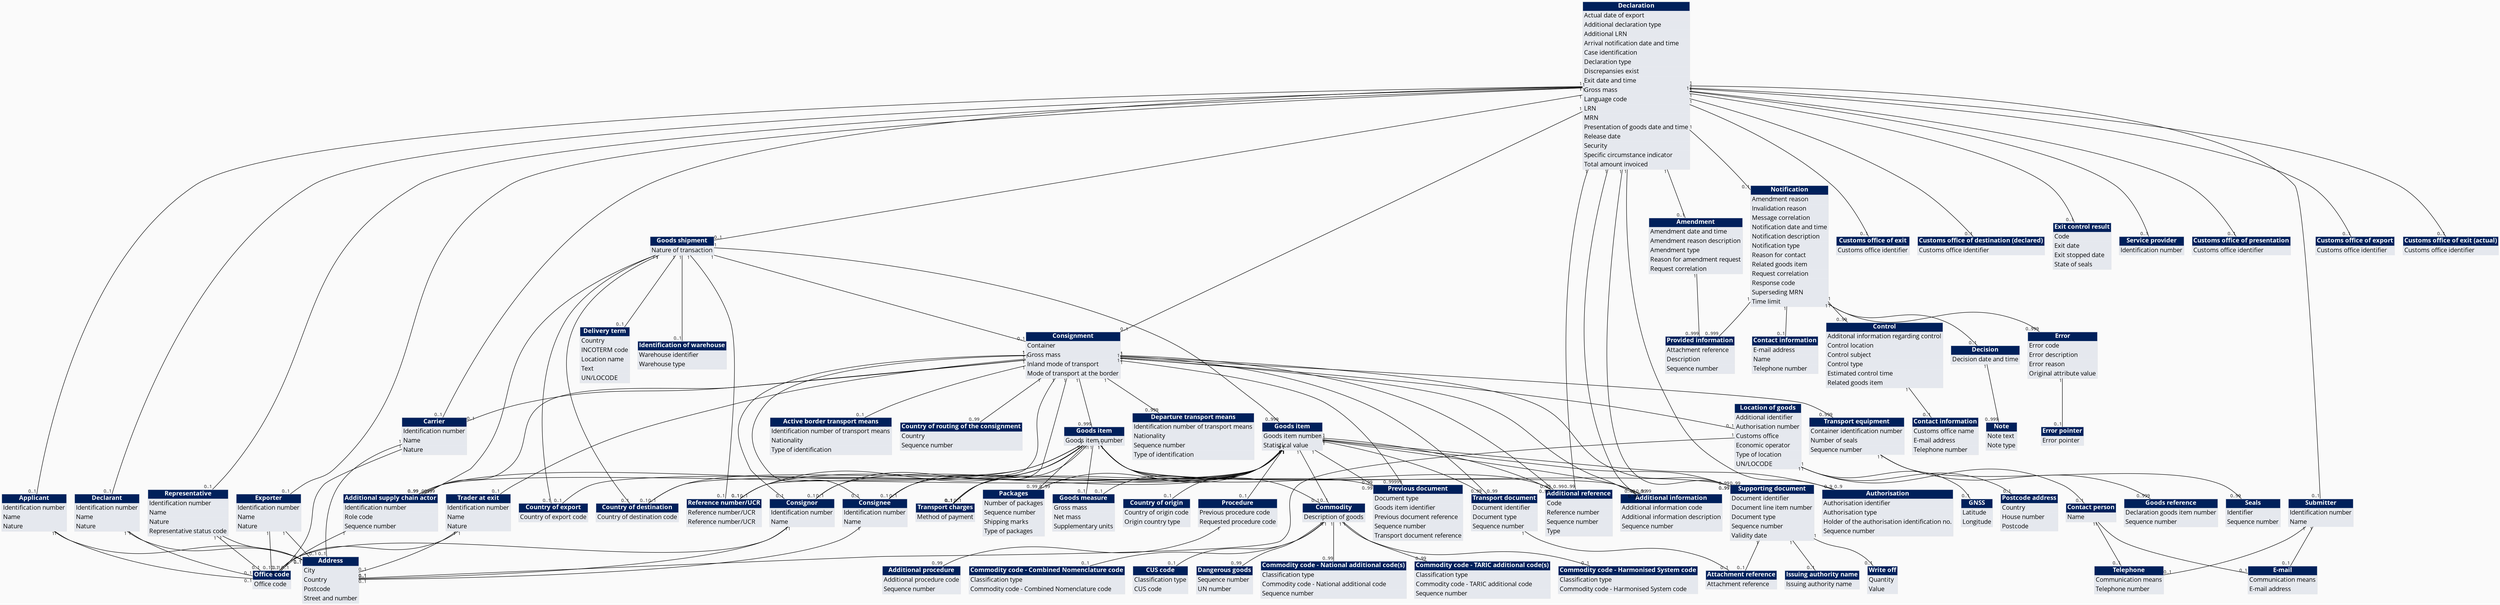 Graph ClassDiagram {
bgcolor="#fafafa"
node [shape=plain, fontname="Open Sans"]
edge [fontname="Open Sans" width="2"]
"FIg-134" -- "FIg-029" [headlabel="0..1" taillabel="1" fontsize=10]
"FIg-014" -- "FIg-012" [headlabel="0..999" taillabel="1" fontsize=10]
"FIg-038" -- "FIg-083" [headlabel="0..1" taillabel="1" fontsize=10]
"FIg-038" -- "FIg-029" [headlabel="0..1" taillabel="1" fontsize=10]
"FIg-048" -- "FIg-029" [headlabel="0..1" taillabel="1" fontsize=10]
"FIg-048" -- "FIg-083" [headlabel="0..1" taillabel="1" fontsize=10]
"FIg-045" -- "FIg-086" [headlabel="0..99" taillabel="1" fontsize=10]
"FIg-045" -- "FIg-081" [headlabel="0..1" taillabel="1" fontsize=10]
"FIg-045" -- "FIg-047" [headlabel="0..1" taillabel="1" fontsize=10]
"FIg-045" -- "FIg-087" [headlabel="0..1" taillabel="1" fontsize=10]
"FIg-045" -- "FIg-051" [headlabel="0..99" taillabel="1" fontsize=10]
"FIg-045" -- "FIg-088" [headlabel="0..99" taillabel="1" fontsize=10]
"FIg-055" -- "FIg-083" [headlabel="0..1" taillabel="1" fontsize=10]
"FIg-075" -- "FIg-126" [headlabel="0..1" taillabel="1" fontsize=10]
"FIg-075" -- "FIg-048" [headlabel="0..1" taillabel="1" fontsize=10]
"FIg-075" -- "FIg-134" [headlabel="0..99" taillabel="1" fontsize=10]
"FIg-075" -- "FIg-090" [headlabel="0..999" taillabel="1" fontsize=10]
"FIg-075" -- "FIg-129" [headlabel="0..1" taillabel="1" fontsize=10]
"FIg-075" -- "FIg-085" [headlabel="0..1" taillabel="1" fontsize=10]
"FIg-075" -- "FIg-122" [headlabel="0..99" taillabel="1" fontsize=10]
"FIg-075" -- "FIg-068" [headlabel="0..99" taillabel="1" fontsize=10]
"FIg-075" -- "FIg-111" [headlabel="0..99" taillabel="1" fontsize=10]
"FIg-075" -- "FIg-044" [headlabel="0..999" taillabel="1" fontsize=10]
"FIg-075" -- "FIg-049" [headlabel="0..999" taillabel="1" fontsize=10]
"FIg-075" -- "FIg-102" [headlabel="0..99" taillabel="1" fontsize=10]
"FIg-075" -- "FIg-136" [headlabel="0..99" taillabel="1" fontsize=10]
"FIg-075" -- "FIg-127" [headlabel="0..1" taillabel="1" fontsize=10]
"FIg-075" -- "FIg-128" [headlabel="0..1" taillabel="1" fontsize=10]
"FIg-075" -- "FIg-055" [headlabel="0..1" taillabel="1" fontsize=10]
"FIg-075" -- "FIg-135" [headlabel="0..99999" taillabel="1" fontsize=10]
"FIg-075" -- "FIg-095" [headlabel="0..1" taillabel="1" fontsize=10]
"FIg-129" -- "FIg-083" [headlabel="0..1" taillabel="1" fontsize=10]
"FIg-129" -- "FIg-029" [headlabel="0..1" taillabel="1" fontsize=10]
"FIg-072" -- "FIg-105" [headlabel="0..1" taillabel="1" fontsize=10]
"FIg-072" -- "FIg-043" [headlabel="0..1" taillabel="1" fontsize=10]
"FIg-019" -- "FIg-016" [headlabel="0..1" taillabel="1" fontsize=10]
"FIg-015" -- "FIg-011" [headlabel="0..999" taillabel="1" fontsize=10]
"FIg-036" -- "FIg-029" [headlabel="0..1" taillabel="1" fontsize=10]
"FIg-036" -- "FIg-083" [headlabel="0..1" taillabel="1" fontsize=10]
"FIg-001" -- "FIg-111" [headlabel="0..99" taillabel="1" fontsize=10]
"FIg-001" -- "FIg-014" [headlabel="0..1" taillabel="1" fontsize=10]
"FIg-001" -- "FIg-032" [headlabel="0..9" taillabel="1" fontsize=10]
"FIg-001" -- "FIg-138" [headlabel="0..1" taillabel="1" fontsize=10]
"FIg-001" -- "FIg-106" [headlabel="0..1" taillabel="1" fontsize=10]
"FIg-001" -- "FIg-048" [headlabel="0..1" taillabel="1" fontsize=10]
"FIg-001" -- "FIg-028" [headlabel="0..1" taillabel="1" fontsize=10]
"FIg-001" -- "FIg-036" [headlabel="0..1" taillabel="1" fontsize=10]
"FIg-001" -- "FIg-136" [headlabel="0..99" taillabel="1" fontsize=10]
"FIg-001" -- "FIg-102" [headlabel="0..99" taillabel="1" fontsize=10]
"FIg-001" -- "FIg-041" [headlabel="0..1" taillabel="1" fontsize=10]
"FIg-001" -- "FIg-119" [headlabel="0..1" taillabel="1" fontsize=10]
"FIg-001" -- "FIg-079" [headlabel="0..1" taillabel="1" fontsize=10]
"FIg-001" -- "FIg-116" [headlabel="0..1" taillabel="1" fontsize=10]
"FIg-001" -- "FIg-031" [headlabel="0..1" taillabel="1" fontsize=10]
"FIg-001" -- "FIg-026" [headlabel="0..1" taillabel="1" fontsize=10]
"FIg-001" -- "FIg-038" [headlabel="0..1" taillabel="1" fontsize=10]
"FIg-001" -- "FIg-115" [headlabel="0..1" taillabel="1" fontsize=10]
"FIg-001" -- "FIg-075" [headlabel="0..1" taillabel="1" fontsize=10]
"FIg-001" -- "FIg-033" [headlabel="0..1" taillabel="1" fontsize=10]
"FIg-001" -- "FIg-139" [headlabel="0..1" taillabel="1" fontsize=10]
"FIg-017" -- "FIg-023" [headlabel="0..1" taillabel="1" fontsize=10]
"FIg-033" -- "FIg-083" [headlabel="0..1" taillabel="1" fontsize=10]
"FIg-033" -- "FIg-029" [headlabel="0..1" taillabel="1" fontsize=10]
"FIg-090" -- "FIg-092" [headlabel="0..1" taillabel="1" fontsize=10]
"FIg-078" -- "FIg-134" [headlabel="0..99" taillabel="1" fontsize=10]
"FIg-090" -- "FIg-102" [headlabel="0..99" taillabel="1" fontsize=10]
"FIg-078" -- "FIg-089" [headlabel="0..1" taillabel="1" fontsize=10]
"FIg-078" -- "FIg-111" [headlabel="0..99" taillabel="1" fontsize=10]
"FIg-078" -- "FIg-129" [headlabel="0..1" taillabel="1" fontsize=10]
"FIg-090" -- "FIg-095" [headlabel="0..1" taillabel="1" fontsize=10]
"FIg-078" -- "FIg-055" [headlabel="0..1" taillabel="1" fontsize=10]
"FIg-078" -- "FIg-102" [headlabel="0..99" taillabel="1" fontsize=10]
"FIg-090" -- "FIg-136" [headlabel="0..99" taillabel="1" fontsize=10]
"FIg-078" -- "FIg-126" [headlabel="0..1" taillabel="1" fontsize=10]
"FIg-090" -- "FIg-055" [headlabel="0..1" taillabel="1" fontsize=10]
"FIg-090" -- "FIg-089" [headlabel="0..1" taillabel="1" fontsize=10]
"FIg-078" -- "FIg-052" [headlabel="0..99" taillabel="1" fontsize=10]
"FIg-090" -- "FIg-129" [headlabel="0..1" taillabel="1" fontsize=10]
"FIg-078" -- "FIg-100" [headlabel="0..1" taillabel="1" fontsize=10]
"FIg-090" -- "FIg-135" [headlabel="0..99" taillabel="1" fontsize=10]
"FIg-078" -- "FIg-045" [headlabel="0..1" taillabel="1" fontsize=10]
"FIg-078" -- "FIg-122" [headlabel="0..99" taillabel="1" fontsize=10]
"FIg-090" -- "FIg-052" [headlabel="0..99" taillabel="1" fontsize=10]
"FIg-078" -- "FIg-046" [headlabel="0..1" taillabel="1" fontsize=10]
"FIg-078" -- "FIg-136" [headlabel="0..99" taillabel="1" fontsize=10]
"FIg-090" -- "FIg-126" [headlabel="0..1" taillabel="1" fontsize=10]
"FIg-078" -- "FIg-095" [headlabel="0..1" taillabel="1" fontsize=10]
"FIg-078" -- "FIg-032" [headlabel="0..9" taillabel="1" fontsize=10]
"FIg-078" -- "FIg-135" [headlabel="0..99" taillabel="1" fontsize=10]
"FIg-090" -- "FIg-111" [headlabel="0..99" taillabel="1" fontsize=10]
"FIg-078" -- "FIg-092" [headlabel="0..1" taillabel="1" fontsize=10]
"FIg-090" -- "FIg-134" [headlabel="0..99" taillabel="1" fontsize=10]
"FIg-078" -- "FIg-113" [headlabel="0..1" taillabel="1" fontsize=10]
"FIg-090" -- "FIg-045" [headlabel="0..1" taillabel="1" fontsize=10]
"FIg-119" -- "FIg-075" [headlabel="0..1" taillabel="1" fontsize=10]
"FIg-119" -- "FIg-092" [headlabel="0..1" taillabel="1" fontsize=10]
"FIg-119" -- "FIg-077" [headlabel="0..1" taillabel="1" fontsize=10]
"FIg-119" -- "FIg-046" [headlabel="0..1" taillabel="1" fontsize=10]
"FIg-119" -- "FIg-134" [headlabel="0..99" taillabel="1" fontsize=10]
"FIg-119" -- "FIg-132" [headlabel="0..1" taillabel="1" fontsize=10]
"FIg-119" -- "FIg-126" [headlabel="0..1" taillabel="1" fontsize=10]
"FIg-119" -- "FIg-078" [headlabel="0..999" taillabel="1" fontsize=10]
"FIg-127" -- "FIg-083" [headlabel="0..1" taillabel="1" fontsize=10]
"FIg-127" -- "FIg-131" [headlabel="0..1" taillabel="1" fontsize=10]
"FIg-127" -- "FIg-069" [headlabel="0..1" taillabel="1" fontsize=10]
"FIg-127" -- "FIg-072" [headlabel="0..1" taillabel="1" fontsize=10]
"FIg-028" -- "FIg-019" [headlabel="0..99" taillabel="1" fontsize=10]
"FIg-028" -- "FIg-009" [headlabel="0..1" taillabel="1" fontsize=10]
"FIg-028" -- "FIg-017" [headlabel="0..999" taillabel="1" fontsize=10]
"FIg-028" -- "FIg-015" [headlabel="0..1" taillabel="1" fontsize=10]
"FIg-028" -- "FIg-012" [headlabel="0..999" taillabel="1" fontsize=10]
"FIg-113" -- "FIg-097" [headlabel="0..99" taillabel="1" fontsize=10]
"FIg-026" -- "FIg-083" [headlabel="0..1" taillabel="1" fontsize=10]
"FIg-026" -- "FIg-029" [headlabel="0..1" taillabel="1" fontsize=10]
"FIg-031" -- "FIg-105" [headlabel="0..1" taillabel="1" fontsize=10]
"FIg-031" -- "FIg-043" [headlabel="0..1" taillabel="1" fontsize=10]
"FIg-136" -- "FIg-042" [headlabel="0..1" taillabel="1" fontsize=10]
"FIg-136" -- "FIg-137" [headlabel="0..1" taillabel="1" fontsize=10]
"FIg-136" -- "FIg-108" [headlabel="0..1" taillabel="1" fontsize=10]
"FIg-128" -- "FIg-083" [headlabel="0..1" taillabel="1" fontsize=10]
"FIg-128" -- "FIg-029" [headlabel="0..1" taillabel="1" fontsize=10]
"FIg-122" -- "FIg-042" [headlabel="0..1" taillabel="1" fontsize=10]
"FIg-044" -- "FIg-112" [headlabel="0..99" taillabel="1" fontsize=10]
"FIg-044" -- "FIg-070" [headlabel="0..999" taillabel="1" fontsize=10]
"FIg-085" [label=<<table border="0" cellspacing="0" cellborder="1" color="#E3E5E9"><tr><td bgcolor="#00205B"><font color="white"><b>Active border transport means</b></font></td></tr><tr><td bgcolor="#e5e8ee" align="left" sides="LR">Identification number of transport means</td></tr><tr><td bgcolor="#e5e8ee" align="left" sides="LR">Nationality</td></tr><tr><td bgcolor="#e5e8ee" align="left" sides="LRB">Type of identification</td></tr></table>>]
"FIg-102" [label=<<table border="0" cellspacing="0" cellborder="1" color="#E3E5E9"><tr><td bgcolor="#00205B"><font color="white"><b>Additional information</b></font></td></tr><tr><td bgcolor="#e5e8ee" align="left" sides="LR">Additional information code</td></tr><tr><td bgcolor="#e5e8ee" align="left" sides="LR">Additional information description</td></tr><tr><td bgcolor="#e5e8ee" align="left" sides="LRB">Sequence number</td></tr></table>>]
"FIg-097" [label=<<table border="0" cellspacing="0" cellborder="1" color="#E3E5E9"><tr><td bgcolor="#00205B"><font color="white"><b>Additional procedure</b></font></td></tr><tr><td bgcolor="#e5e8ee" align="left" sides="LR">Additional procedure code</td></tr><tr><td bgcolor="#e5e8ee" align="left" sides="LRB">Sequence number</td></tr></table>>]
"FIg-111" [label=<<table border="0" cellspacing="0" cellborder="1" color="#E3E5E9"><tr><td bgcolor="#00205B"><font color="white"><b>Additional reference</b></font></td></tr><tr><td bgcolor="#e5e8ee" align="left" sides="LR">Code</td></tr><tr><td bgcolor="#e5e8ee" align="left" sides="LR">Reference number</td></tr><tr><td bgcolor="#e5e8ee" align="left" sides="LR">Sequence number</td></tr><tr><td bgcolor="#e5e8ee" align="left" sides="LRB">Type</td></tr></table>>]
"FIg-134" [label=<<table border="0" cellspacing="0" cellborder="1" color="#E3E5E9"><tr><td bgcolor="#00205B"><font color="white"><b>Additional supply chain actor</b></font></td></tr><tr><td bgcolor="#e5e8ee" align="left" sides="LR">Identification number</td></tr><tr><td bgcolor="#e5e8ee" align="left" sides="LR">Role code</td></tr><tr><td bgcolor="#e5e8ee" align="left" sides="LRB">Sequence number</td></tr></table>>]
"FIg-083" [label=<<table border="0" cellspacing="0" cellborder="1" color="#E3E5E9"><tr><td bgcolor="#00205B"><font color="white"><b>Address</b></font></td></tr><tr><td bgcolor="#e5e8ee" align="left" sides="LR">City</td></tr><tr><td bgcolor="#e5e8ee" align="left" sides="LR">Country</td></tr><tr><td bgcolor="#e5e8ee" align="left" sides="LR">Postcode</td></tr><tr><td bgcolor="#e5e8ee" align="left" sides="LRB">Street and number</td></tr></table>>]
"FIg-014" [label=<<table border="0" cellspacing="0" cellborder="1" color="#E3E5E9"><tr><td bgcolor="#00205B"><font color="white"><b>Amendment</b></font></td></tr><tr><td bgcolor="#e5e8ee" align="left" sides="LR">Amendment date and time</td></tr><tr><td bgcolor="#e5e8ee" align="left" sides="LR">Amendment reason description</td></tr><tr><td bgcolor="#e5e8ee" align="left" sides="LR">Amendment type</td></tr><tr><td bgcolor="#e5e8ee" align="left" sides="LR">Reason for amendment request</td></tr><tr><td bgcolor="#e5e8ee" align="left" sides="LRB">Request correlation</td></tr></table>>]
"FIg-038" [label=<<table border="0" cellspacing="0" cellborder="1" color="#E3E5E9"><tr><td bgcolor="#00205B"><font color="white"><b>Applicant</b></font></td></tr><tr><td bgcolor="#e5e8ee" align="left" sides="LR">Identification number</td></tr><tr><td bgcolor="#e5e8ee" align="left" sides="LR">Name</td></tr><tr><td bgcolor="#e5e8ee" align="left" sides="LRB">Nature</td></tr></table>>]
"FIg-042" [label=<<table border="0" cellspacing="0" cellborder="1" color="#E3E5E9"><tr><td bgcolor="#00205B"><font color="white"><b>Attachment reference</b></font></td></tr><tr><td bgcolor="#e5e8ee" align="left" sides="LRB">Attachment reference</td></tr></table>>]
"FIg-032" [label=<<table border="0" cellspacing="0" cellborder="1" color="#E3E5E9"><tr><td bgcolor="#00205B"><font color="white"><b>Authorisation</b></font></td></tr><tr><td bgcolor="#e5e8ee" align="left" sides="LR">Authorisation identifier</td></tr><tr><td bgcolor="#e5e8ee" align="left" sides="LR">Authorisation type</td></tr><tr><td bgcolor="#e5e8ee" align="left" sides="LR">Holder of the authorisation identification no.</td></tr><tr><td bgcolor="#e5e8ee" align="left" sides="LRB">Sequence number</td></tr></table>>]
"FIg-048" [label=<<table border="0" cellspacing="0" cellborder="1" color="#E3E5E9"><tr><td bgcolor="#00205B"><font color="white"><b>Carrier</b></font></td></tr><tr><td bgcolor="#e5e8ee" align="left" sides="LR">Identification number</td></tr><tr><td bgcolor="#e5e8ee" align="left" sides="LR">Name</td></tr><tr><td bgcolor="#e5e8ee" align="left" sides="LRB">Nature</td></tr></table>>]
"FIg-045" [label=<<table border="0" cellspacing="0" cellborder="1" color="#E3E5E9"><tr><td bgcolor="#00205B"><font color="white"><b>Commodity</b></font></td></tr><tr><td bgcolor="#e5e8ee" align="left" sides="LRB">Description of goods</td></tr></table>>]
"FIg-047" [label=<<table border="0" cellspacing="0" cellborder="1" color="#E3E5E9"><tr><td bgcolor="#00205B"><font color="white"><b>Commodity code - Combined Nomenclature code</b></font></td></tr><tr><td bgcolor="#e5e8ee" align="left" sides="LR">Classification type</td></tr><tr><td bgcolor="#e5e8ee" align="left" sides="LRB">Commodity code - Combined Nomenclature code</td></tr></table>>]
"FIg-081" [label=<<table border="0" cellspacing="0" cellborder="1" color="#E3E5E9"><tr><td bgcolor="#00205B"><font color="white"><b>Commodity code - Harmonised System code</b></font></td></tr><tr><td bgcolor="#e5e8ee" align="left" sides="LR">Classification type</td></tr><tr><td bgcolor="#e5e8ee" align="left" sides="LR">Commodity code - Harmonised System code</td></tr></table>>]
"FIg-088" [label=<<table border="0" cellspacing="0" cellborder="1" color="#E3E5E9"><tr><td bgcolor="#00205B"><font color="white"><b>Commodity code - National additional code(s)</b></font></td></tr><tr><td bgcolor="#e5e8ee" align="left" sides="LR">Classification type</td></tr><tr><td bgcolor="#e5e8ee" align="left" sides="LR">Commodity code - National additional code</td></tr><tr><td bgcolor="#e5e8ee" align="left" sides="LRB">Sequence number</td></tr></table>>]
"FIg-086" [label=<<table border="0" cellspacing="0" cellborder="1" color="#E3E5E9"><tr><td bgcolor="#00205B"><font color="white"><b>Commodity code - TARIC additional code(s)</b></font></td></tr><tr><td bgcolor="#e5e8ee" align="left" sides="LR">Classification type</td></tr><tr><td bgcolor="#e5e8ee" align="left" sides="LR">Commodity code - TARIC additional code</td></tr><tr><td bgcolor="#e5e8ee" align="left" sides="LRB">Sequence number</td></tr></table>>]
"FIg-055" [label=<<table border="0" cellspacing="0" cellborder="1" color="#E3E5E9"><tr><td bgcolor="#00205B"><font color="white"><b>Consignee</b></font></td></tr><tr><td bgcolor="#e5e8ee" align="left" sides="LR">Identification number</td></tr><tr><td bgcolor="#e5e8ee" align="left" sides="LRB">Name</td></tr></table>>]
"FIg-075" [label=<<table border="0" cellspacing="0" cellborder="1" color="#E3E5E9"><tr><td bgcolor="#00205B"><font color="white"><b>Consignment</b></font></td></tr><tr><td bgcolor="#e5e8ee" align="left" sides="LR">Container</td></tr><tr><td bgcolor="#e5e8ee" align="left" sides="LR">Gross mass</td></tr><tr><td bgcolor="#e5e8ee" align="left" sides="LR">Inland mode of transport</td></tr><tr><td bgcolor="#e5e8ee" align="left" sides="LRB">Mode of transport at the border</td></tr></table>>]
"FIg-129" [label=<<table border="0" cellspacing="0" cellborder="1" color="#E3E5E9"><tr><td bgcolor="#00205B"><font color="white"><b>Consignor</b></font></td></tr><tr><td bgcolor="#e5e8ee" align="left" sides="LR">Identification number</td></tr><tr><td bgcolor="#e5e8ee" align="left" sides="LRB">Name</td></tr></table>>]
"FIg-016" [label=<<table border="0" cellspacing="0" cellborder="1" color="#E3E5E9"><tr><td bgcolor="#00205B"><font color="white"><b>Contact information</b></font></td></tr><tr><td bgcolor="#e5e8ee" align="left" sides="LR">Customs office name</td></tr><tr><td bgcolor="#e5e8ee" align="left" sides="LR">E-mail address</td></tr><tr><td bgcolor="#e5e8ee" align="left" sides="LRB">Telephone number</td></tr></table>>]
"FIg-009" [label=<<table border="0" cellspacing="0" cellborder="1" color="#E3E5E9"><tr><td bgcolor="#00205B"><font color="white"><b>Contact information</b></font></td></tr><tr><td bgcolor="#e5e8ee" align="left" sides="LR">E-mail address</td></tr><tr><td bgcolor="#e5e8ee" align="left" sides="LR">Name</td></tr><tr><td bgcolor="#e5e8ee" align="left" sides="LRB">Telephone number</td></tr></table>>]
"FIg-072" [label=<<table border="0" cellspacing="0" cellborder="1" color="#E3E5E9"><tr><td bgcolor="#00205B"><font color="white"><b>Contact person</b></font></td></tr><tr><td bgcolor="#e5e8ee" align="left" sides="LRB">Name</td></tr></table>>]
"FIg-019" [label=<<table border="0" cellspacing="0" cellborder="1" color="#E3E5E9"><tr><td bgcolor="#00205B"><font color="white"><b>Control</b></font></td></tr><tr><td bgcolor="#e5e8ee" align="left" sides="LR">Additonal information regarding control</td></tr><tr><td bgcolor="#e5e8ee" align="left" sides="LR">Control location</td></tr><tr><td bgcolor="#e5e8ee" align="left" sides="LR">Control subject</td></tr><tr><td bgcolor="#e5e8ee" align="left" sides="LR">Control type</td></tr><tr><td bgcolor="#e5e8ee" align="left" sides="LR">Estimated control time</td></tr><tr><td bgcolor="#e5e8ee" align="left" sides="LRB">Related goods item</td></tr></table>>]
"FIg-092" [label=<<table border="0" cellspacing="0" cellborder="1" color="#E3E5E9"><tr><td bgcolor="#00205B"><font color="white"><b>Country of destination</b></font></td></tr><tr><td bgcolor="#e5e8ee" align="left" sides="LRB">Country of destination code</td></tr></table>>]
"FIg-046" [label=<<table border="0" cellspacing="0" cellborder="1" color="#E3E5E9"><tr><td bgcolor="#00205B"><font color="white"><b>Country of export</b></font></td></tr><tr><td bgcolor="#e5e8ee" align="left" sides="LRB">Country of export code</td></tr></table>>]
"FIg-100" [label=<<table border="0" cellspacing="0" cellborder="1" color="#E3E5E9"><tr><td bgcolor="#00205B"><font color="white"><b>Country of origin</b></font></td></tr><tr><td bgcolor="#e5e8ee" align="left" sides="LR">Country of origin code</td></tr><tr><td bgcolor="#e5e8ee" align="left" sides="LRB">Origin country type</td></tr></table>>]
"FIg-068" [label=<<table border="0" cellspacing="0" cellborder="1" color="#E3E5E9"><tr><td bgcolor="#00205B"><font color="white"><b>Country of routing of the consignment</b></font></td></tr><tr><td bgcolor="#e5e8ee" align="left" sides="LR">Country</td></tr><tr><td bgcolor="#e5e8ee" align="left" sides="LRB">Sequence number</td></tr></table>>]
"FIg-087" [label=<<table border="0" cellspacing="0" cellborder="1" color="#E3E5E9"><tr><td bgcolor="#00205B"><font color="white"><b>CUS code</b></font></td></tr><tr><td bgcolor="#e5e8ee" align="left" sides="LR">Classification type</td></tr><tr><td bgcolor="#e5e8ee" align="left" sides="LR">CUS code</td></tr></table>>]
"FIg-106" [label=<<table border="0" cellspacing="0" cellborder="1" color="#E3E5E9"><tr><td bgcolor="#00205B"><font color="white"><b>Customs office of destination (declared)</b></font></td></tr><tr><td bgcolor="#e5e8ee" align="left" sides="LR">Customs office identifier</td></tr></table>>]
"FIg-138" [label=<<table border="0" cellspacing="0" cellborder="1" color="#E3E5E9"><tr><td bgcolor="#00205B"><font color="white"><b>Customs office of exit</b></font></td></tr><tr><td bgcolor="#e5e8ee" align="left" sides="LR">Customs office identifier</td></tr></table>>]
"FIg-139" [label=<<table border="0" cellspacing="0" cellborder="1" color="#E3E5E9"><tr><td bgcolor="#00205B"><font color="white"><b>Customs office of exit (actual)</b></font></td></tr><tr><td bgcolor="#e5e8ee" align="left" sides="LR">Customs office identifier</td></tr></table>>]
"FIg-115" [label=<<table border="0" cellspacing="0" cellborder="1" color="#E3E5E9"><tr><td bgcolor="#00205B"><font color="white"><b>Customs office of export</b></font></td></tr><tr><td bgcolor="#e5e8ee" align="left" sides="LR">Customs office identifier</td></tr></table>>]
"FIg-116" [label=<<table border="0" cellspacing="0" cellborder="1" color="#E3E5E9"><tr><td bgcolor="#00205B"><font color="white"><b>Customs office of presentation</b></font></td></tr><tr><td bgcolor="#e5e8ee" align="left" sides="LR">Customs office identifier</td></tr></table>>]
"FIg-051" [label=<<table border="0" cellspacing="0" cellborder="1" color="#E3E5E9"><tr><td bgcolor="#00205B"><font color="white"><b>Dangerous goods</b></font></td></tr><tr><td bgcolor="#e5e8ee" align="left" sides="LR">Sequence number</td></tr><tr><td bgcolor="#e5e8ee" align="left" sides="LRB">UN number</td></tr></table>>]
"FIg-015" [label=<<table border="0" cellspacing="0" cellborder="1" color="#E3E5E9"><tr><td bgcolor="#00205B"><font color="white"><b>Decision</b></font></td></tr><tr><td bgcolor="#e5e8ee" align="left" sides="LRB">Decision date and time</td></tr></table>>]
"FIg-036" [label=<<table border="0" cellspacing="0" cellborder="1" color="#E3E5E9"><tr><td bgcolor="#00205B"><font color="white"><b>Declarant</b></font></td></tr><tr><td bgcolor="#e5e8ee" align="left" sides="LR">Identification number</td></tr><tr><td bgcolor="#e5e8ee" align="left" sides="LR">Name</td></tr><tr><td bgcolor="#e5e8ee" align="left" sides="LRB">Nature</td></tr></table>>]
"FIg-001" [label=<<table border="0" cellspacing="0" cellborder="1" color="#E3E5E9"><tr><td bgcolor="#00205B"><font color="white"><b>Declaration</b></font></td></tr><tr><td bgcolor="#e5e8ee" align="left" sides="LR">Actual date of export</td></tr><tr><td bgcolor="#e5e8ee" align="left" sides="LR">Additional declaration type</td></tr><tr><td bgcolor="#e5e8ee" align="left" sides="LR">Additional LRN</td></tr><tr><td bgcolor="#e5e8ee" align="left" sides="LR">Arrival notification date and time</td></tr><tr><td bgcolor="#e5e8ee" align="left" sides="LR">Case identification</td></tr><tr><td bgcolor="#e5e8ee" align="left" sides="LR">Declaration type</td></tr><tr><td bgcolor="#e5e8ee" align="left" sides="LR">Discrepansies exist</td></tr><tr><td bgcolor="#e5e8ee" align="left" sides="LR">Exit date and time</td></tr><tr><td bgcolor="#e5e8ee" align="left" sides="LR">Gross mass</td></tr><tr><td bgcolor="#e5e8ee" align="left" sides="LR">Language code</td></tr><tr><td bgcolor="#e5e8ee" align="left" sides="LR">LRN</td></tr><tr><td bgcolor="#e5e8ee" align="left" sides="LR">MRN</td></tr><tr><td bgcolor="#e5e8ee" align="left" sides="LR">Presentation of goods date and time</td></tr><tr><td bgcolor="#e5e8ee" align="left" sides="LR">Release date</td></tr><tr><td bgcolor="#e5e8ee" align="left" sides="LR">Security</td></tr><tr><td bgcolor="#e5e8ee" align="left" sides="LR">Specific circumstance indicator</td></tr><tr><td bgcolor="#e5e8ee" align="left" sides="LRB">Total amount invoiced</td></tr></table>>]
"FIg-077" [label=<<table border="0" cellspacing="0" cellborder="1" color="#E3E5E9"><tr><td bgcolor="#00205B"><font color="white"><b>Delivery term</b></font></td></tr><tr><td bgcolor="#e5e8ee" align="left" sides="LR">Country</td></tr><tr><td bgcolor="#e5e8ee" align="left" sides="LR">INCOTERM code</td></tr><tr><td bgcolor="#e5e8ee" align="left" sides="LR">Location name</td></tr><tr><td bgcolor="#e5e8ee" align="left" sides="LR">Text</td></tr><tr><td bgcolor="#e5e8ee" align="left" sides="LRB">UN/LOCODE</td></tr></table>>]
"FIg-049" [label=<<table border="0" cellspacing="0" cellborder="1" color="#E3E5E9"><tr><td bgcolor="#00205B"><font color="white"><b>Departure transport means</b></font></td></tr><tr><td bgcolor="#e5e8ee" align="left" sides="LR">Identification number of transport means</td></tr><tr><td bgcolor="#e5e8ee" align="left" sides="LR">Nationality</td></tr><tr><td bgcolor="#e5e8ee" align="left" sides="LR">Sequence number</td></tr><tr><td bgcolor="#e5e8ee" align="left" sides="LRB">Type of identification</td></tr></table>>]
"FIg-105" [label=<<table border="0" cellspacing="0" cellborder="1" color="#E3E5E9"><tr><td bgcolor="#00205B"><font color="white"><b>E-mail</b></font></td></tr><tr><td bgcolor="#e5e8ee" align="left" sides="LR">Communication means</td></tr><tr><td bgcolor="#e5e8ee" align="left" sides="LRB">E-mail address</td></tr></table>>]
"FIg-017" [label=<<table border="0" cellspacing="0" cellborder="1" color="#E3E5E9"><tr><td bgcolor="#00205B"><font color="white"><b>Error</b></font></td></tr><tr><td bgcolor="#e5e8ee" align="left" sides="LR">Error code</td></tr><tr><td bgcolor="#e5e8ee" align="left" sides="LR">Error description</td></tr><tr><td bgcolor="#e5e8ee" align="left" sides="LR">Error reason</td></tr><tr><td bgcolor="#e5e8ee" align="left" sides="LRB">Original attribute value</td></tr></table>>]
"FIg-023" [label=<<table border="0" cellspacing="0" cellborder="1" color="#E3E5E9"><tr><td bgcolor="#00205B"><font color="white"><b>Error pointer</b></font></td></tr><tr><td bgcolor="#e5e8ee" align="left" sides="LRB">Error pointer</td></tr></table>>]
"FIg-041" [label=<<table border="0" cellspacing="0" cellborder="1" color="#E3E5E9"><tr><td bgcolor="#00205B"><font color="white"><b>Exit control result</b></font></td></tr><tr><td bgcolor="#e5e8ee" align="left" sides="LR">Code</td></tr><tr><td bgcolor="#e5e8ee" align="left" sides="LR">Exit date</td></tr><tr><td bgcolor="#e5e8ee" align="left" sides="LR">Exit stopped date</td></tr><tr><td bgcolor="#e5e8ee" align="left" sides="LRB">State of seals</td></tr></table>>]
"FIg-033" [label=<<table border="0" cellspacing="0" cellborder="1" color="#E3E5E9"><tr><td bgcolor="#00205B"><font color="white"><b>Exporter</b></font></td></tr><tr><td bgcolor="#e5e8ee" align="left" sides="LR">Identification number</td></tr><tr><td bgcolor="#e5e8ee" align="left" sides="LR">Name</td></tr><tr><td bgcolor="#e5e8ee" align="left" sides="LRB">Nature</td></tr></table>>]
"FIg-069" [label=<<table border="0" cellspacing="0" cellborder="1" color="#E3E5E9"><tr><td bgcolor="#00205B"><font color="white"><b>GNSS</b></font></td></tr><tr><td bgcolor="#e5e8ee" align="left" sides="LR">Latitude</td></tr><tr><td bgcolor="#e5e8ee" align="left" sides="LRB">Longitude</td></tr></table>>]
"FIg-078" [label=<<table border="0" cellspacing="0" cellborder="1" color="#E3E5E9"><tr><td bgcolor="#00205B"><font color="white"><b>Goods item</b></font></td></tr><tr><td bgcolor="#e5e8ee" align="left" sides="LR">Goods item number</td></tr><tr><td bgcolor="#e5e8ee" align="left" sides="LRB">Statistical value</td></tr></table>>]
"FIg-090" [label=<<table border="0" cellspacing="0" cellborder="1" color="#E3E5E9"><tr><td bgcolor="#00205B"><font color="white"><b>Goods item</b></font></td></tr><tr><td bgcolor="#e5e8ee" align="left" sides="LRB">Goods item number</td></tr></table>>]
"FIg-089" [label=<<table border="0" cellspacing="0" cellborder="1" color="#E3E5E9"><tr><td bgcolor="#00205B"><font color="white"><b>Goods measure</b></font></td></tr><tr><td bgcolor="#e5e8ee" align="left" sides="LR">Gross mass</td></tr><tr><td bgcolor="#e5e8ee" align="left" sides="LR">Net mass</td></tr><tr><td bgcolor="#e5e8ee" align="left" sides="LRB">Supplementary units</td></tr></table>>]
"FIg-070" [label=<<table border="0" cellspacing="0" cellborder="1" color="#E3E5E9"><tr><td bgcolor="#00205B"><font color="white"><b>Goods reference</b></font></td></tr><tr><td bgcolor="#e5e8ee" align="left" sides="LR">Declaration goods item number</td></tr><tr><td bgcolor="#e5e8ee" align="left" sides="LRB">Sequence number</td></tr></table>>]
"FIg-119" [label=<<table border="0" cellspacing="0" cellborder="1" color="#E3E5E9"><tr><td bgcolor="#00205B"><font color="white"><b>Goods shipment</b></font></td></tr><tr><td bgcolor="#e5e8ee" align="left" sides="LRB">Nature of transaction</td></tr></table>>]
"FIg-132" [label=<<table border="0" cellspacing="0" cellborder="1" color="#E3E5E9"><tr><td bgcolor="#00205B"><font color="white"><b>Identification of warehouse</b></font></td></tr><tr><td bgcolor="#e5e8ee" align="left" sides="LR">Warehouse identifier</td></tr><tr><td bgcolor="#e5e8ee" align="left" sides="LRB">Warehouse type</td></tr></table>>]
"FIg-137" [label=<<table border="0" cellspacing="0" cellborder="1" color="#E3E5E9"><tr><td bgcolor="#00205B"><font color="white"><b>Issuing authority name</b></font></td></tr><tr><td bgcolor="#e5e8ee" align="left" sides="LRB">Issuing authority name</td></tr></table>>]
"FIg-127" [label=<<table border="0" cellspacing="0" cellborder="1" color="#E3E5E9"><tr><td bgcolor="#00205B"><font color="white"><b>Location of goods</b></font></td></tr><tr><td bgcolor="#e5e8ee" align="left" sides="LR">Additional identifier</td></tr><tr><td bgcolor="#e5e8ee" align="left" sides="LR">Authorisation number</td></tr><tr><td bgcolor="#e5e8ee" align="left" sides="LR">Customs office</td></tr><tr><td bgcolor="#e5e8ee" align="left" sides="LR">Economic operator</td></tr><tr><td bgcolor="#e5e8ee" align="left" sides="LR">Type of location</td></tr><tr><td bgcolor="#e5e8ee" align="left" sides="LRB">UN/LOCODE</td></tr></table>>]
"FIg-011" [label=<<table border="0" cellspacing="0" cellborder="1" color="#E3E5E9"><tr><td bgcolor="#00205B"><font color="white"><b>Note</b></font></td></tr><tr><td bgcolor="#e5e8ee" align="left" sides="LR">Note text</td></tr><tr><td bgcolor="#e5e8ee" align="left" sides="LRB">Note type</td></tr></table>>]
"FIg-028" [label=<<table border="0" cellspacing="0" cellborder="1" color="#E3E5E9"><tr><td bgcolor="#00205B"><font color="white"><b>Notification</b></font></td></tr><tr><td bgcolor="#e5e8ee" align="left" sides="LR">Amendment reason</td></tr><tr><td bgcolor="#e5e8ee" align="left" sides="LR">Invalidation reason</td></tr><tr><td bgcolor="#e5e8ee" align="left" sides="LR">Message correlation</td></tr><tr><td bgcolor="#e5e8ee" align="left" sides="LR">Notification date and time</td></tr><tr><td bgcolor="#e5e8ee" align="left" sides="LR">Notification description</td></tr><tr><td bgcolor="#e5e8ee" align="left" sides="LR">Notification type</td></tr><tr><td bgcolor="#e5e8ee" align="left" sides="LR">Reason for contact</td></tr><tr><td bgcolor="#e5e8ee" align="left" sides="LR">Related goods item</td></tr><tr><td bgcolor="#e5e8ee" align="left" sides="LR">Request correlation</td></tr><tr><td bgcolor="#e5e8ee" align="left" sides="LR">Response code</td></tr><tr><td bgcolor="#e5e8ee" align="left" sides="LR">Superseding MRN</td></tr><tr><td bgcolor="#e5e8ee" align="left" sides="LRB">Time limit</td></tr></table>>]
"FIg-029" [label=<<table border="0" cellspacing="0" cellborder="1" color="#E3E5E9"><tr><td bgcolor="#00205B"><font color="white"><b>Office code</b></font></td></tr><tr><td bgcolor="#e5e8ee" align="left" sides="LR">Office code</td></tr></table>>]
"FIg-052" [label=<<table border="0" cellspacing="0" cellborder="1" color="#E3E5E9"><tr><td bgcolor="#00205B"><font color="white"><b>Packages</b></font></td></tr><tr><td bgcolor="#e5e8ee" align="left" sides="LR">Number of packages</td></tr><tr><td bgcolor="#e5e8ee" align="left" sides="LR">Sequence number</td></tr><tr><td bgcolor="#e5e8ee" align="left" sides="LR">Shipping marks</td></tr><tr><td bgcolor="#e5e8ee" align="left" sides="LRB">Type of packages</td></tr></table>>]
"FIg-131" [label=<<table border="0" cellspacing="0" cellborder="1" color="#E3E5E9"><tr><td bgcolor="#00205B"><font color="white"><b>Postcode address</b></font></td></tr><tr><td bgcolor="#e5e8ee" align="left" sides="LR">Country</td></tr><tr><td bgcolor="#e5e8ee" align="left" sides="LR">House number</td></tr><tr><td bgcolor="#e5e8ee" align="left" sides="LR">Postcode</td></tr></table>>]
"FIg-135" [label=<<table border="0" cellspacing="0" cellborder="1" color="#E3E5E9"><tr><td bgcolor="#00205B"><font color="white"><b>Previous document</b></font></td></tr><tr><td bgcolor="#e5e8ee" align="left" sides="LR">Document type</td></tr><tr><td bgcolor="#e5e8ee" align="left" sides="LR">Goods item identifier</td></tr><tr><td bgcolor="#e5e8ee" align="left" sides="LR">Previous document reference</td></tr><tr><td bgcolor="#e5e8ee" align="left" sides="LR">Sequence number</td></tr><tr><td bgcolor="#e5e8ee" align="left" sides="LRB">Transport document reference</td></tr></table>>]
"FIg-113" [label=<<table border="0" cellspacing="0" cellborder="1" color="#E3E5E9"><tr><td bgcolor="#00205B"><font color="white"><b>Procedure</b></font></td></tr><tr><td bgcolor="#e5e8ee" align="left" sides="LR">Previous procedure code</td></tr><tr><td bgcolor="#e5e8ee" align="left" sides="LRB">Requested procedure code</td></tr></table>>]
"FIg-012" [label=<<table border="0" cellspacing="0" cellborder="1" color="#E3E5E9"><tr><td bgcolor="#00205B"><font color="white"><b>Provided information</b></font></td></tr><tr><td bgcolor="#e5e8ee" align="left" sides="LR">Attachment reference</td></tr><tr><td bgcolor="#e5e8ee" align="left" sides="LR">Description</td></tr><tr><td bgcolor="#e5e8ee" align="left" sides="LRB">Sequence number</td></tr></table>>]
"FIg-126" [label=<<table border="0" cellspacing="0" cellborder="1" color="#E3E5E9"><tr><td bgcolor="#00205B"><font color="white"><b>Reference number/UCR</b></font></td></tr><tr><td bgcolor="#e5e8ee" align="left" sides="LR">Reference number/UCR</td></tr><tr><td bgcolor="#e5e8ee" align="left" sides="LRB">Reference number/UCR</td></tr></table>>]
"FIg-026" [label=<<table border="0" cellspacing="0" cellborder="1" color="#E3E5E9"><tr><td bgcolor="#00205B"><font color="white"><b>Representative</b></font></td></tr><tr><td bgcolor="#e5e8ee" align="left" sides="LR">Identification number</td></tr><tr><td bgcolor="#e5e8ee" align="left" sides="LR">Name</td></tr><tr><td bgcolor="#e5e8ee" align="left" sides="LR">Nature</td></tr><tr><td bgcolor="#e5e8ee" align="left" sides="LRB">Representative status code</td></tr></table>>]
"FIg-112" [label=<<table border="0" cellspacing="0" cellborder="1" color="#E3E5E9"><tr><td bgcolor="#00205B"><font color="white"><b>Seals</b></font></td></tr><tr><td bgcolor="#e5e8ee" align="left" sides="LR">Identifier</td></tr><tr><td bgcolor="#e5e8ee" align="left" sides="LRB">Sequence number</td></tr></table>>]
"FIg-079" [label=<<table border="0" cellspacing="0" cellborder="1" color="#E3E5E9"><tr><td bgcolor="#00205B"><font color="white"><b>Service provider</b></font></td></tr><tr><td bgcolor="#e5e8ee" align="left" sides="LR">Identification number</td></tr></table>>]
"FIg-031" [label=<<table border="0" cellspacing="0" cellborder="1" color="#E3E5E9"><tr><td bgcolor="#00205B"><font color="white"><b>Submitter</b></font></td></tr><tr><td bgcolor="#e5e8ee" align="left" sides="LR">Identification number</td></tr><tr><td bgcolor="#e5e8ee" align="left" sides="LR">Name</td></tr></table>>]
"FIg-136" [label=<<table border="0" cellspacing="0" cellborder="1" color="#E3E5E9"><tr><td bgcolor="#00205B"><font color="white"><b>Supporting document</b></font></td></tr><tr><td bgcolor="#e5e8ee" align="left" sides="LR">Document identifier</td></tr><tr><td bgcolor="#e5e8ee" align="left" sides="LR">Document line item number</td></tr><tr><td bgcolor="#e5e8ee" align="left" sides="LR">Document type</td></tr><tr><td bgcolor="#e5e8ee" align="left" sides="LR">Sequence number</td></tr><tr><td bgcolor="#e5e8ee" align="left" sides="LRB">Validity date</td></tr></table>>]
"FIg-043" [label=<<table border="0" cellspacing="0" cellborder="1" color="#E3E5E9"><tr><td bgcolor="#00205B"><font color="white"><b>Telephone</b></font></td></tr><tr><td bgcolor="#e5e8ee" align="left" sides="LR">Communication means</td></tr><tr><td bgcolor="#e5e8ee" align="left" sides="LRB">Telephone number</td></tr></table>>]
"FIg-128" [label=<<table border="0" cellspacing="0" cellborder="1" color="#E3E5E9"><tr><td bgcolor="#00205B"><font color="white"><b>Trader at exit</b></font></td></tr><tr><td bgcolor="#e5e8ee" align="left" sides="LR">Identification number</td></tr><tr><td bgcolor="#e5e8ee" align="left" sides="LR">Name</td></tr><tr><td bgcolor="#e5e8ee" align="left" sides="LR">Nature</td></tr></table>>]
"FIg-095" [label=<<table border="0" cellspacing="0" cellborder="1" color="#E3E5E9"><tr><td bgcolor="#00205B"><font color="white"><b>Transport charges</b></font></td></tr><tr><td bgcolor="#e5e8ee" align="left" sides="LR">Method of payment</td></tr></table>>]
"FIg-122" [label=<<table border="0" cellspacing="0" cellborder="1" color="#E3E5E9"><tr><td bgcolor="#00205B"><font color="white"><b>Transport document</b></font></td></tr><tr><td bgcolor="#e5e8ee" align="left" sides="LR">Document identifier</td></tr><tr><td bgcolor="#e5e8ee" align="left" sides="LR">Document type</td></tr><tr><td bgcolor="#e5e8ee" align="left" sides="LR">Sequence number</td></tr></table>>]
"FIg-044" [label=<<table border="0" cellspacing="0" cellborder="1" color="#E3E5E9"><tr><td bgcolor="#00205B"><font color="white"><b>Transport equipment</b></font></td></tr><tr><td bgcolor="#e5e8ee" align="left" sides="LR">Container identification number</td></tr><tr><td bgcolor="#e5e8ee" align="left" sides="LR">Number of seals</td></tr><tr><td bgcolor="#e5e8ee" align="left" sides="LR">Sequence number</td></tr></table>>]
"FIg-108" [label=<<table border="0" cellspacing="0" cellborder="1" color="#E3E5E9"><tr><td bgcolor="#00205B"><font color="white"><b>Write off</b></font></td></tr><tr><td bgcolor="#e5e8ee" align="left" sides="LR">Quantity</td></tr><tr><td bgcolor="#e5e8ee" align="left" sides="LR">Value</td></tr></table>>]
}
